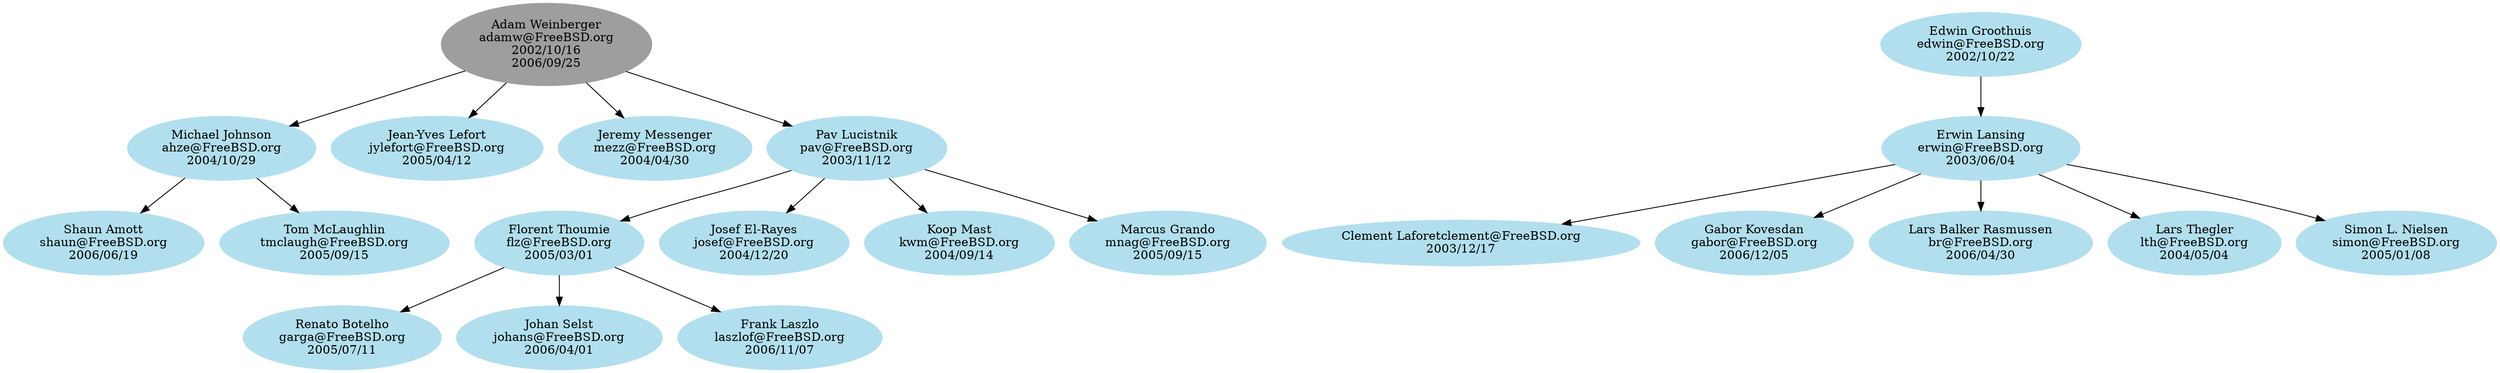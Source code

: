 # $FreeBSD$

digraph ports {

# Node definitions follow this example:
#
#   foo [label="Foo Bar\nfoo@FreeBSD.org\n????/??/??"]
#
# ????/??/?? is the date when the commit bit was obtained, usually the one you
# can find looking at CVS logs for the access (or avail) file under CVSROOT.
#
# For returned commit bits, the node definition will follow this example:
#
#   foo [label="Foo Bar\nfoo@FreeBSD.org\n????/??/??\n????/??/??"]
#
# The first date is the same as for an active committer, the second date is
# the date when the commit bit has been returned. Again, check CVS logs.

node [color=grey62, style=filled, bgcolor=black];

# Alumni go here.. Try to keep things sorted.

adamw [label="Adam Weinberger\nadamw@FreeBSD.org\n2002/10/16\n2006/09/25"]

node [color=lightblue2, style=filled, bgcolor=black];

# Current ports committers go here. Try to keep things sorted.

ahze [label="Michael Johnson\nahze@FreeBSD.org\n2004/10/29"]
clement [label="Clement Laforet\clement@FreeBSD.org\n2003/12/17"]
edwin [label="Edwin Groothuis\nedwin@FreeBSD.org\n2002/10/22"]
erwin [label="Erwin Lansing\nerwin@FreeBSD.org\n2003/06/04"]
flz [label="Florent Thoumie\nflz@FreeBSD.org\n2005/03/01"]
gabor [label="Gabor Kovesdan\ngabor@FreeBSD.org\n2006/12/05"]
garga [label="Renato Botelho\ngarga@FreeBSD.org\n2005/07/11"]
johans [label="Johan Selst\njohans@FreeBSD.org\n2006/04/01"]
josef [label="Josef El-Rayes\njosef@FreeBSD.org\n2004/12/20"]
jylefort [label="Jean-Yves Lefort\njylefort@FreeBSD.org\n2005/04/12"]
kwm [label="Koop Mast\nkwm@FreeBSD.org\n2004/09/14"]
laszlof [label="Frank Laszlo\nlaszlof@FreeBSD.org\n2006/11/07"]
lbr [label="Lars Balker Rasmussen\lbr@FreeBSD.org\n2006/04/30"]
lth [label="Lars Thegler\nlth@FreeBSD.org\n2004/05/04"]
mezz [label="Jeremy Messenger\nmezz@FreeBSD.org\n2004/04/30"]
mnag [label="Marcus Grando\nmnag@FreeBSD.org\n2005/09/15"]
pav [label="Pav Lucistnik\npav@FreeBSD.org\n2003/11/12"]
shaun [label="Shaun Amott\nshaun@FreeBSD.org\n2006/06/19"]
simon [label="Simon L. Nielsen\nsimon@FreeBSD.org\n2005/01/08"]
tmclaugh [label="Tom McLaughlin\ntmclaugh@FreeBSD.org\n2005/09/15"]

# Here are the mentor/mentee relationships.
# Group together all the mentees for a particular mentor.
# Keep the list sorted by mentor login.

adamw -> ahze
adamw -> jylefort
adamw -> mezz
adamw -> pav

ahze -> shaun
ahze -> tmclaugh

edwin -> erwin

erwin -> clement
erwin -> gabor
erwin -> lbr
erwin -> lth
erwin -> simon

flz -> garga
flz -> johans
flz -> laszlof

pav -> flz
pav -> josef
pav -> kwm
pav -> mnag

}
